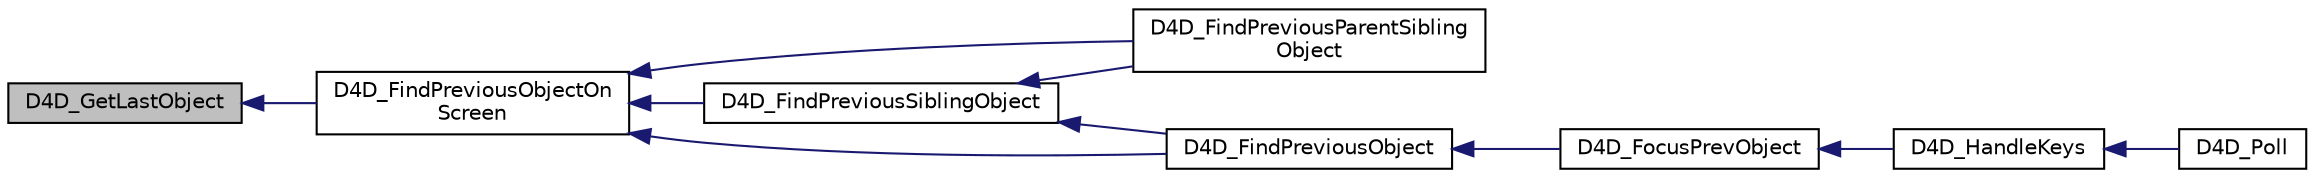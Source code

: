 digraph "D4D_GetLastObject"
{
  edge [fontname="Helvetica",fontsize="10",labelfontname="Helvetica",labelfontsize="10"];
  node [fontname="Helvetica",fontsize="10",shape=record];
  rankdir="LR";
  Node1 [label="D4D_GetLastObject",height=0.2,width=0.4,color="black", fillcolor="grey75", style="filled" fontcolor="black"];
  Node1 -> Node2 [dir="back",color="midnightblue",fontsize="10",style="solid",fontname="Helvetica"];
  Node2 [label="D4D_FindPreviousObjectOn\lScreen",height=0.2,width=0.4,color="black", fillcolor="white", style="filled",URL="$d4d__private_8h.html#a2151a3d96165b376874e77a132fd9a6a"];
  Node2 -> Node3 [dir="back",color="midnightblue",fontsize="10",style="solid",fontname="Helvetica"];
  Node3 [label="D4D_FindPreviousParentSibling\lObject",height=0.2,width=0.4,color="black", fillcolor="white", style="filled",URL="$d4d__private_8h.html#a7cc492b17d8f4e707a4d251afc6f0425"];
  Node2 -> Node4 [dir="back",color="midnightblue",fontsize="10",style="solid",fontname="Helvetica"];
  Node4 [label="D4D_FindPreviousSiblingObject",height=0.2,width=0.4,color="black", fillcolor="white", style="filled",URL="$d4d__private_8h.html#a48d4fcea3c351039ccefdb2500c3543c"];
  Node4 -> Node3 [dir="back",color="midnightblue",fontsize="10",style="solid",fontname="Helvetica"];
  Node4 -> Node5 [dir="back",color="midnightblue",fontsize="10",style="solid",fontname="Helvetica"];
  Node5 [label="D4D_FindPreviousObject",height=0.2,width=0.4,color="black", fillcolor="white", style="filled",URL="$d4d__private_8h.html#a70acecf3901cac21169bedc5088c9186"];
  Node5 -> Node6 [dir="back",color="midnightblue",fontsize="10",style="solid",fontname="Helvetica"];
  Node6 [label="D4D_FocusPrevObject",height=0.2,width=0.4,color="black", fillcolor="white", style="filled",URL="$group__doxd4d__screen__func.html#ga47b87849baa7d228b0ba6ff2b5c473e6",tooltip="The function change focus to the previous object in the given screen. "];
  Node6 -> Node7 [dir="back",color="midnightblue",fontsize="10",style="solid",fontname="Helvetica"];
  Node7 [label="D4D_HandleKeys",height=0.2,width=0.4,color="black", fillcolor="white", style="filled",URL="$d4d__private_8h.html#a643048e622921c9622b02ce17854ef99"];
  Node7 -> Node8 [dir="back",color="midnightblue",fontsize="10",style="solid",fontname="Helvetica"];
  Node8 [label="D4D_Poll",height=0.2,width=0.4,color="black", fillcolor="white", style="filled",URL="$group__doxd4d__base__func.html#ga7d7714fbb85896d38654d8e5cee40e0b",tooltip="Main eGUI function. Must be periodically called in main loop/task loop. "];
  Node2 -> Node5 [dir="back",color="midnightblue",fontsize="10",style="solid",fontname="Helvetica"];
}
